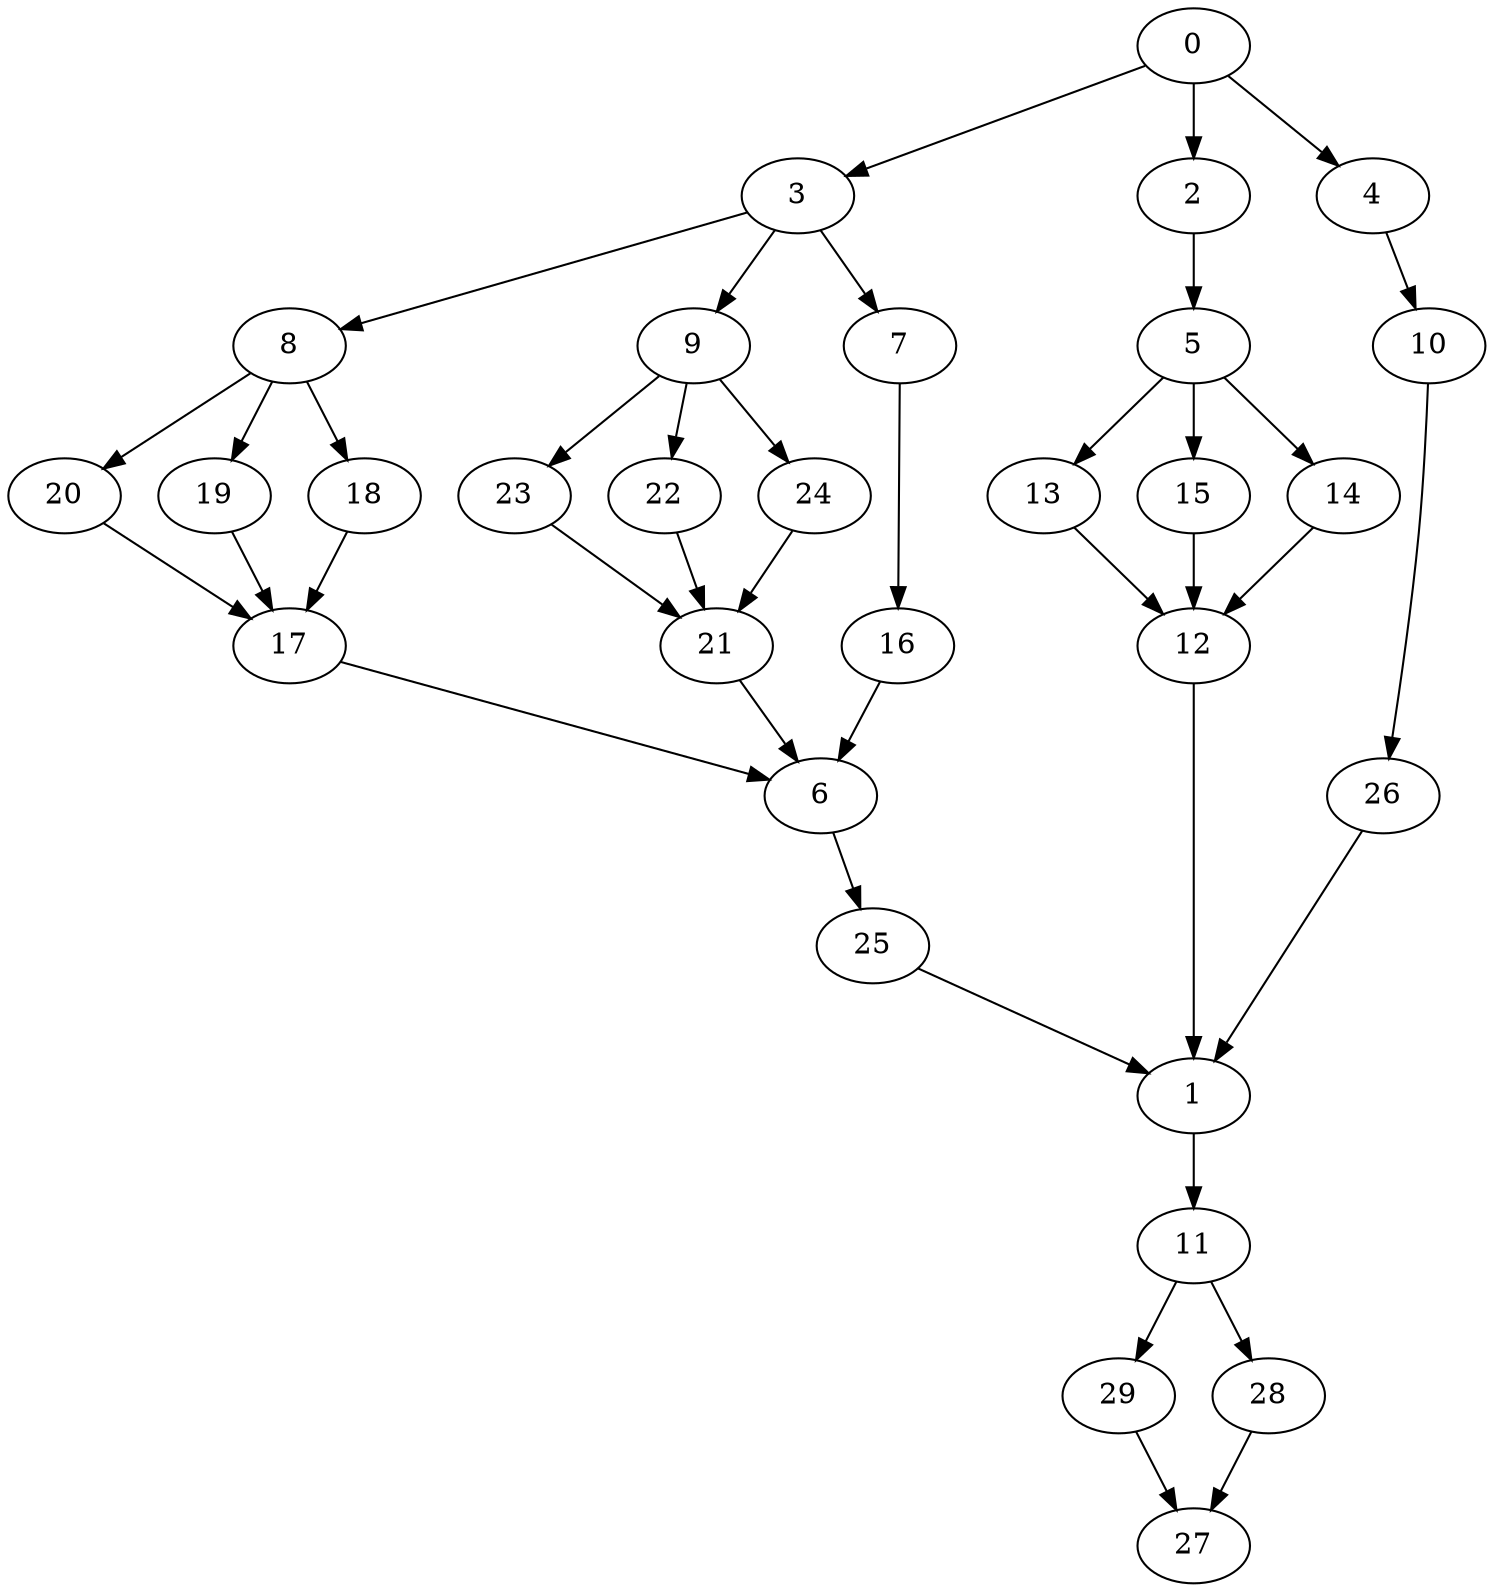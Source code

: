 digraph "SeriesParallel-MaxBf-3_Nodes_30_CCR_9.99_WeightType_Random#2" {
	graph ["Duplicate states"=0,
		GraphType=S_P,
		"Max states in OPEN"=0,
		Modes="120000ms; topo-ordered tasks, ; Pruning: task equivalence, fixed order ready list, ; F-value: ; Optimisation: best schedule length (\
SL) optimisation on equal, ",
		NumberOfTasks=30,
		"Pruned using list schedule length"=18471462,
		"States removed from OPEN"=0,
		TargetSystem="Homogeneous-4",
		"Time to schedule (ms)"=58512,
		"Total idle time"=118,
		"Total schedule length"=121,
		"Total sequential time"=182,
		"Total states created"=208085188
	];
	0	["Finish time"=10,
		Processor=0,
		"Start time"=0,
		Weight=10];
	3	["Finish time"=16,
		Processor=0,
		"Start time"=10,
		Weight=6];
	0 -> 3	[Weight=31];
	2	["Finish time"=39,
		Processor=0,
		"Start time"=30,
		Weight=9];
	0 -> 2	[Weight=70];
	4	["Finish time"=30,
		Processor=0,
		"Start time"=20,
		Weight=10];
	0 -> 4	[Weight=78];
	8	["Finish time"=45,
		Processor=1,
		"Start time"=39,
		Weight=6];
	3 -> 8	[Weight=23];
	9	["Finish time"=39,
		Processor=2,
		"Start time"=32,
		Weight=7];
	3 -> 9	[Weight=16];
	7	["Finish time"=20,
		Processor=0,
		"Start time"=16,
		Weight=4];
	3 -> 7	[Weight=78];
	20	["Finish time"=81,
		Processor=1,
		"Start time"=73,
		Weight=8];
	8 -> 20	[Weight=62];
	19	["Finish time"=64,
		Processor=1,
		"Start time"=54,
		Weight=10];
	8 -> 19	[Weight=31];
	18	["Finish time"=54,
		Processor=1,
		"Start time"=45,
		Weight=9];
	8 -> 18	[Weight=16];
	23	["Finish time"=73,
		Processor=1,
		"Start time"=70,
		Weight=3];
	9 -> 23	[Weight=31];
	22	["Finish time"=69,
		Processor=1,
		"Start time"=64,
		Weight=5];
	9 -> 22	[Weight=23];
	24	["Finish time"=49,
		Processor=2,
		"Start time"=39,
		Weight=10];
	9 -> 24	[Weight=54];
	17	["Finish time"=85,
		Processor=1,
		"Start time"=81,
		Weight=4];
	20 -> 17	[Weight=78];
	5	["Finish time"=42,
		Processor=0,
		"Start time"=39,
		Weight=3];
	2 -> 5	[Weight=47];
	19 -> 17	[Weight=62];
	21	["Finish time"=90,
		Processor=1,
		"Start time"=88,
		Weight=2];
	23 -> 21	[Weight=62];
	22 -> 21	[Weight=54];
	18 -> 17	[Weight=39];
	24 -> 21	[Weight=39];
	13	["Finish time"=63,
		Processor=0,
		"Start time"=54,
		Weight=9];
	5 -> 13	[Weight=23];
	15	["Finish time"=54,
		Processor=0,
		"Start time"=45,
		Weight=9];
	5 -> 15	[Weight=39];
	14	["Finish time"=45,
		Processor=0,
		"Start time"=42,
		Weight=3];
	5 -> 14	[Weight=39];
	10	["Finish time"=78,
		Processor=0,
		"Start time"=71,
		Weight=7];
	4 -> 10	[Weight=62];
	6	["Finish time"=92,
		Processor=1,
		"Start time"=90,
		Weight=2];
	17 -> 6	[Weight=62];
	21 -> 6	[Weight=62];
	16	["Finish time"=45,
		Processor=3,
		"Start time"=43,
		Weight=2];
	7 -> 16	[Weight=23];
	12	["Finish time"=71,
		Processor=0,
		"Start time"=63,
		Weight=8];
	13 -> 12	[Weight=70];
	15 -> 12	[Weight=62];
	16 -> 6	[Weight=23];
	14 -> 12	[Weight=47];
	26	["Finish time"=85,
		Processor=0,
		"Start time"=78,
		Weight=7];
	10 -> 26	[Weight=47];
	25	["Finish time"=102,
		Processor=1,
		"Start time"=92,
		Weight=10];
	6 -> 25	[Weight=39];
	1	["Finish time"=108,
		Processor=1,
		"Start time"=102,
		Weight=6];
	12 -> 1	[Weight=31];
	25 -> 1	[Weight=16];
	26 -> 1	[Weight=16];
	11	["Finish time"=110,
		Processor=1,
		"Start time"=108,
		Weight=2];
	1 -> 11	[Weight=62];
	29	["Finish time"=115,
		Processor=1,
		"Start time"=110,
		Weight=5];
	11 -> 29	[Weight=78];
	28	["Finish time"=117,
		Processor=1,
		"Start time"=115,
		Weight=2];
	11 -> 28	[Weight=54];
	27	["Finish time"=121,
		Processor=1,
		"Start time"=117,
		Weight=4];
	29 -> 27	[Weight=39];
	28 -> 27	[Weight=31];
}

